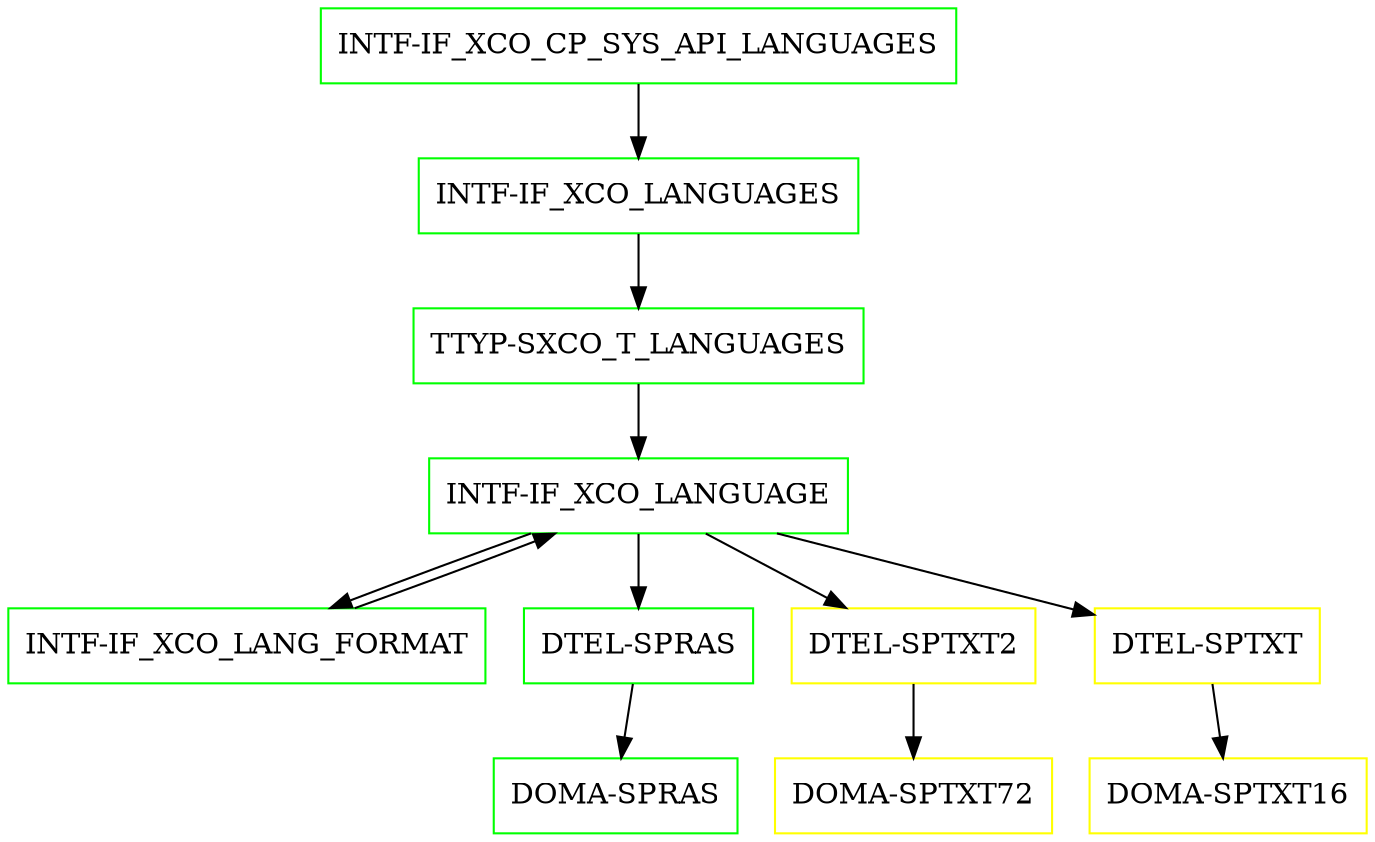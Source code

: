 digraph G {
  "INTF-IF_XCO_CP_SYS_API_LANGUAGES" [shape=box,color=green];
  "INTF-IF_XCO_LANGUAGES" [shape=box,color=green,URL="./INTF_IF_XCO_LANGUAGES.html"];
  "TTYP-SXCO_T_LANGUAGES" [shape=box,color=green,URL="./TTYP_SXCO_T_LANGUAGES.html"];
  "INTF-IF_XCO_LANGUAGE" [shape=box,color=green,URL="./INTF_IF_XCO_LANGUAGE.html"];
  "INTF-IF_XCO_LANG_FORMAT" [shape=box,color=green,URL="./INTF_IF_XCO_LANG_FORMAT.html"];
  "DTEL-SPRAS" [shape=box,color=green,URL="./DTEL_SPRAS.html"];
  "DOMA-SPRAS" [shape=box,color=green,URL="./DOMA_SPRAS.html"];
  "DTEL-SPTXT2" [shape=box,color=yellow,URL="./DTEL_SPTXT2.html"];
  "DOMA-SPTXT72" [shape=box,color=yellow,URL="./DOMA_SPTXT72.html"];
  "DTEL-SPTXT" [shape=box,color=yellow,URL="./DTEL_SPTXT.html"];
  "DOMA-SPTXT16" [shape=box,color=yellow,URL="./DOMA_SPTXT16.html"];
  "INTF-IF_XCO_CP_SYS_API_LANGUAGES" -> "INTF-IF_XCO_LANGUAGES";
  "INTF-IF_XCO_LANGUAGES" -> "TTYP-SXCO_T_LANGUAGES";
  "TTYP-SXCO_T_LANGUAGES" -> "INTF-IF_XCO_LANGUAGE";
  "INTF-IF_XCO_LANGUAGE" -> "DTEL-SPTXT";
  "INTF-IF_XCO_LANGUAGE" -> "DTEL-SPTXT2";
  "INTF-IF_XCO_LANGUAGE" -> "DTEL-SPRAS";
  "INTF-IF_XCO_LANGUAGE" -> "INTF-IF_XCO_LANG_FORMAT";
  "INTF-IF_XCO_LANG_FORMAT" -> "INTF-IF_XCO_LANGUAGE";
  "DTEL-SPRAS" -> "DOMA-SPRAS";
  "DTEL-SPTXT2" -> "DOMA-SPTXT72";
  "DTEL-SPTXT" -> "DOMA-SPTXT16";
}
